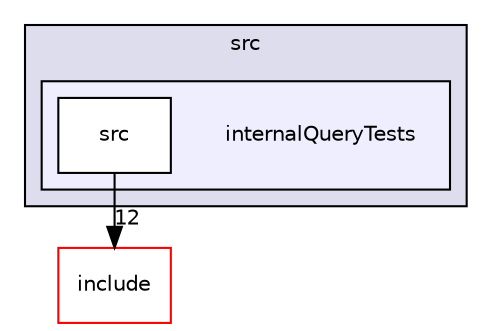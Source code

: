 digraph "/home/vicky/pgrouting/pgrouting/pgrouting/src/internalQueryTests" {
  compound=true
  node [ fontsize="10", fontname="Helvetica"];
  edge [ labelfontsize="10", labelfontname="Helvetica"];
  subgraph clusterdir_68267d1309a1af8e8297ef4c3efbcdba {
    graph [ bgcolor="#ddddee", pencolor="black", label="src" fontname="Helvetica", fontsize="10", URL="dir_68267d1309a1af8e8297ef4c3efbcdba.html"]
  subgraph clusterdir_07f79e339d2fb7fe8819c7acbc73ea87 {
    graph [ bgcolor="#eeeeff", pencolor="black", label="" URL="dir_07f79e339d2fb7fe8819c7acbc73ea87.html"];
    dir_07f79e339d2fb7fe8819c7acbc73ea87 [shape=plaintext label="internalQueryTests"];
    dir_024f5e92469607c1339aa02feb5755cf [shape=box label="src" color="black" fillcolor="white" style="filled" URL="dir_024f5e92469607c1339aa02feb5755cf.html"];
  }
  }
  dir_d44c64559bbebec7f509842c48db8b23 [shape=box label="include" fillcolor="white" style="filled" color="red" URL="dir_d44c64559bbebec7f509842c48db8b23.html"];
  dir_024f5e92469607c1339aa02feb5755cf->dir_d44c64559bbebec7f509842c48db8b23 [headlabel="12", labeldistance=1.5 headhref="dir_000057_000000.html"];
}
